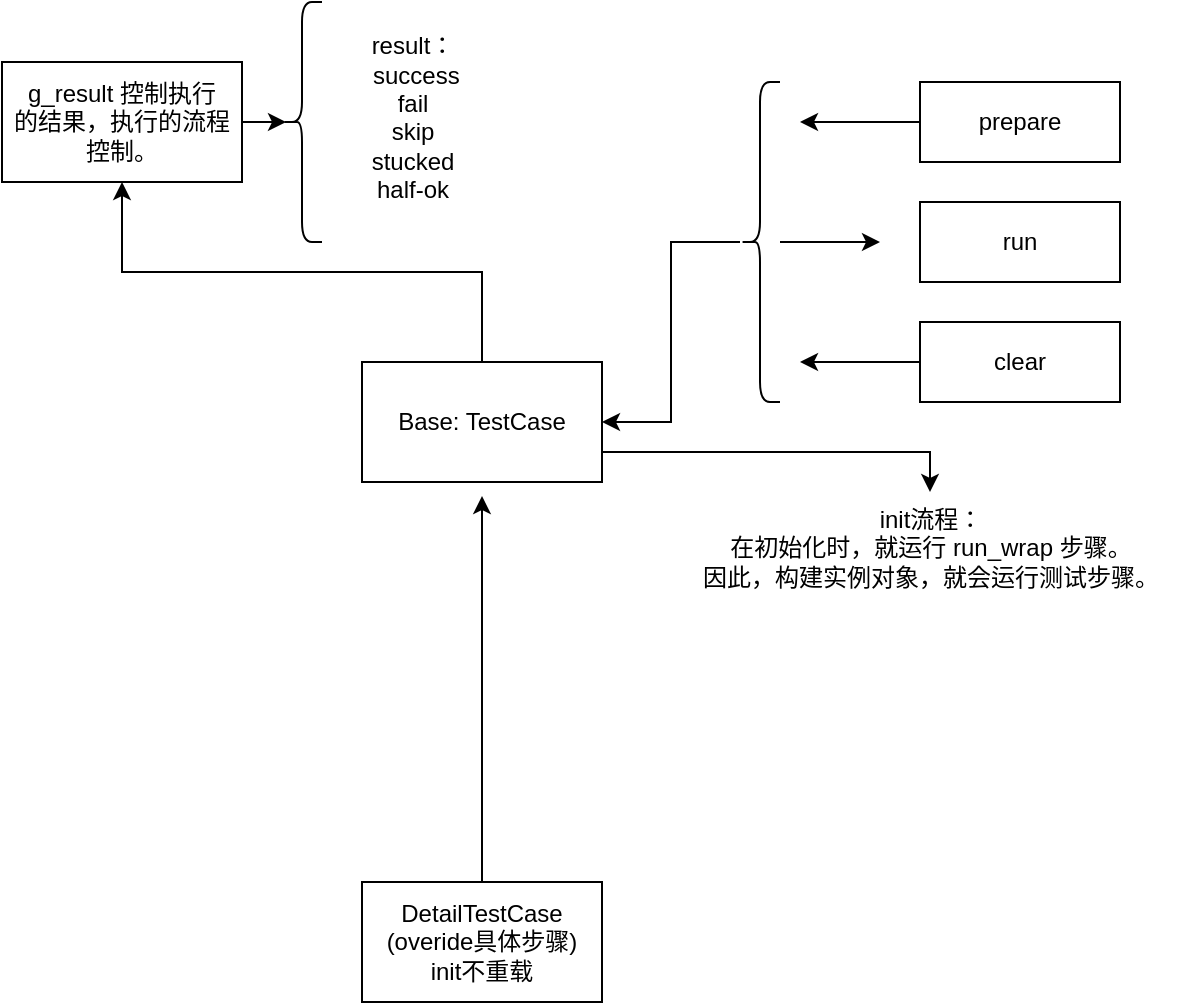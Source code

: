 <mxfile version="24.3.1" type="github">
  <diagram name="第 1 页" id="ewSvjjyqyNSf9J9h_-O3">
    <mxGraphModel dx="2590" dy="1111" grid="1" gridSize="10" guides="1" tooltips="1" connect="1" arrows="1" fold="1" page="1" pageScale="1" pageWidth="827" pageHeight="1169" math="0" shadow="0">
      <root>
        <mxCell id="0" />
        <mxCell id="1" parent="0" />
        <mxCell id="HXVIaXM9yR29M6rJM_1R-1" value="DetailTestCase&lt;div&gt;(overide具体步骤)&lt;/div&gt;&lt;div&gt;init不重载&lt;/div&gt;" style="rounded=0;whiteSpace=wrap;html=1;" vertex="1" parent="1">
          <mxGeometry x="130" y="500" width="120" height="60" as="geometry" />
        </mxCell>
        <mxCell id="HXVIaXM9yR29M6rJM_1R-21" style="edgeStyle=orthogonalEdgeStyle;rounded=0;orthogonalLoop=1;jettySize=auto;html=1;exitX=1;exitY=0.75;exitDx=0;exitDy=0;" edge="1" parent="1" source="HXVIaXM9yR29M6rJM_1R-3" target="HXVIaXM9yR29M6rJM_1R-20">
          <mxGeometry relative="1" as="geometry" />
        </mxCell>
        <mxCell id="HXVIaXM9yR29M6rJM_1R-22" style="edgeStyle=orthogonalEdgeStyle;rounded=0;orthogonalLoop=1;jettySize=auto;html=1;exitX=0.5;exitY=0;exitDx=0;exitDy=0;" edge="1" parent="1" source="HXVIaXM9yR29M6rJM_1R-3" target="HXVIaXM9yR29M6rJM_1R-23">
          <mxGeometry relative="1" as="geometry">
            <mxPoint x="190" y="150" as="targetPoint" />
          </mxGeometry>
        </mxCell>
        <mxCell id="HXVIaXM9yR29M6rJM_1R-3" value="Base: TestCase" style="rounded=0;whiteSpace=wrap;html=1;" vertex="1" parent="1">
          <mxGeometry x="130" y="240" width="120" height="60" as="geometry" />
        </mxCell>
        <mxCell id="HXVIaXM9yR29M6rJM_1R-4" style="edgeStyle=orthogonalEdgeStyle;rounded=0;orthogonalLoop=1;jettySize=auto;html=1;entryX=0.5;entryY=1.117;entryDx=0;entryDy=0;entryPerimeter=0;" edge="1" parent="1" source="HXVIaXM9yR29M6rJM_1R-1" target="HXVIaXM9yR29M6rJM_1R-3">
          <mxGeometry relative="1" as="geometry" />
        </mxCell>
        <mxCell id="HXVIaXM9yR29M6rJM_1R-7" style="edgeStyle=orthogonalEdgeStyle;rounded=0;orthogonalLoop=1;jettySize=auto;html=1;entryX=1;entryY=0.5;entryDx=0;entryDy=0;" edge="1" parent="1" source="HXVIaXM9yR29M6rJM_1R-5" target="HXVIaXM9yR29M6rJM_1R-3">
          <mxGeometry relative="1" as="geometry" />
        </mxCell>
        <mxCell id="HXVIaXM9yR29M6rJM_1R-13" style="edgeStyle=orthogonalEdgeStyle;rounded=0;orthogonalLoop=1;jettySize=auto;html=1;" edge="1" parent="1" source="HXVIaXM9yR29M6rJM_1R-5">
          <mxGeometry relative="1" as="geometry">
            <mxPoint x="389" y="180" as="targetPoint" />
          </mxGeometry>
        </mxCell>
        <mxCell id="HXVIaXM9yR29M6rJM_1R-5" value="" style="shape=curlyBracket;whiteSpace=wrap;html=1;rounded=1;labelPosition=left;verticalLabelPosition=middle;align=right;verticalAlign=middle;" vertex="1" parent="1">
          <mxGeometry x="319" y="100" width="20" height="160" as="geometry" />
        </mxCell>
        <mxCell id="HXVIaXM9yR29M6rJM_1R-16" style="edgeStyle=orthogonalEdgeStyle;rounded=0;orthogonalLoop=1;jettySize=auto;html=1;" edge="1" parent="1" source="HXVIaXM9yR29M6rJM_1R-10">
          <mxGeometry relative="1" as="geometry">
            <mxPoint x="349" y="120" as="targetPoint" />
          </mxGeometry>
        </mxCell>
        <mxCell id="HXVIaXM9yR29M6rJM_1R-10" value="prepare" style="rounded=0;whiteSpace=wrap;html=1;" vertex="1" parent="1">
          <mxGeometry x="409" y="100" width="100" height="40" as="geometry" />
        </mxCell>
        <mxCell id="HXVIaXM9yR29M6rJM_1R-14" value="run" style="rounded=0;whiteSpace=wrap;html=1;" vertex="1" parent="1">
          <mxGeometry x="409" y="160" width="100" height="40" as="geometry" />
        </mxCell>
        <mxCell id="HXVIaXM9yR29M6rJM_1R-18" style="edgeStyle=orthogonalEdgeStyle;rounded=0;orthogonalLoop=1;jettySize=auto;html=1;" edge="1" parent="1" source="HXVIaXM9yR29M6rJM_1R-17">
          <mxGeometry relative="1" as="geometry">
            <mxPoint x="349" y="240" as="targetPoint" />
          </mxGeometry>
        </mxCell>
        <mxCell id="HXVIaXM9yR29M6rJM_1R-17" value="clear" style="rounded=0;whiteSpace=wrap;html=1;" vertex="1" parent="1">
          <mxGeometry x="409" y="220" width="100" height="40" as="geometry" />
        </mxCell>
        <mxCell id="HXVIaXM9yR29M6rJM_1R-20" value="init流程：&lt;div&gt;在初始化时，就运行 run_wrap 步骤。&lt;/div&gt;&lt;div&gt;因此，构建实例对象，就会运行测试步骤。&lt;/div&gt;&lt;div&gt;&lt;br&gt;&lt;/div&gt;" style="text;html=1;align=center;verticalAlign=middle;resizable=0;points=[];autosize=1;strokeColor=none;fillColor=none;" vertex="1" parent="1">
          <mxGeometry x="289" y="305" width="250" height="70" as="geometry" />
        </mxCell>
        <mxCell id="HXVIaXM9yR29M6rJM_1R-23" value="g_result 控制执行&lt;div&gt;的结果，执行的流程控制。&lt;/div&gt;" style="rounded=0;whiteSpace=wrap;html=1;" vertex="1" parent="1">
          <mxGeometry x="-50" y="90" width="120" height="60" as="geometry" />
        </mxCell>
        <mxCell id="HXVIaXM9yR29M6rJM_1R-24" value="" style="shape=curlyBracket;whiteSpace=wrap;html=1;rounded=1;labelPosition=left;verticalLabelPosition=middle;align=right;verticalAlign=middle;" vertex="1" parent="1">
          <mxGeometry x="90" y="60" width="20" height="120" as="geometry" />
        </mxCell>
        <mxCell id="HXVIaXM9yR29M6rJM_1R-25" style="edgeStyle=orthogonalEdgeStyle;rounded=0;orthogonalLoop=1;jettySize=auto;html=1;entryX=0.1;entryY=0.5;entryDx=0;entryDy=0;entryPerimeter=0;" edge="1" parent="1" source="HXVIaXM9yR29M6rJM_1R-23" target="HXVIaXM9yR29M6rJM_1R-24">
          <mxGeometry relative="1" as="geometry" />
        </mxCell>
        <mxCell id="HXVIaXM9yR29M6rJM_1R-26" value="result：&lt;div&gt;&amp;nbsp;success&lt;/div&gt;&lt;div&gt;fail&lt;/div&gt;&lt;div&gt;skip&lt;/div&gt;&lt;div&gt;stucked&lt;/div&gt;&lt;div&gt;half-ok&lt;/div&gt;&lt;div&gt;&lt;br&gt;&lt;/div&gt;" style="text;html=1;align=center;verticalAlign=middle;resizable=0;points=[];autosize=1;strokeColor=none;fillColor=none;" vertex="1" parent="1">
          <mxGeometry x="120" y="70" width="70" height="110" as="geometry" />
        </mxCell>
      </root>
    </mxGraphModel>
  </diagram>
</mxfile>
